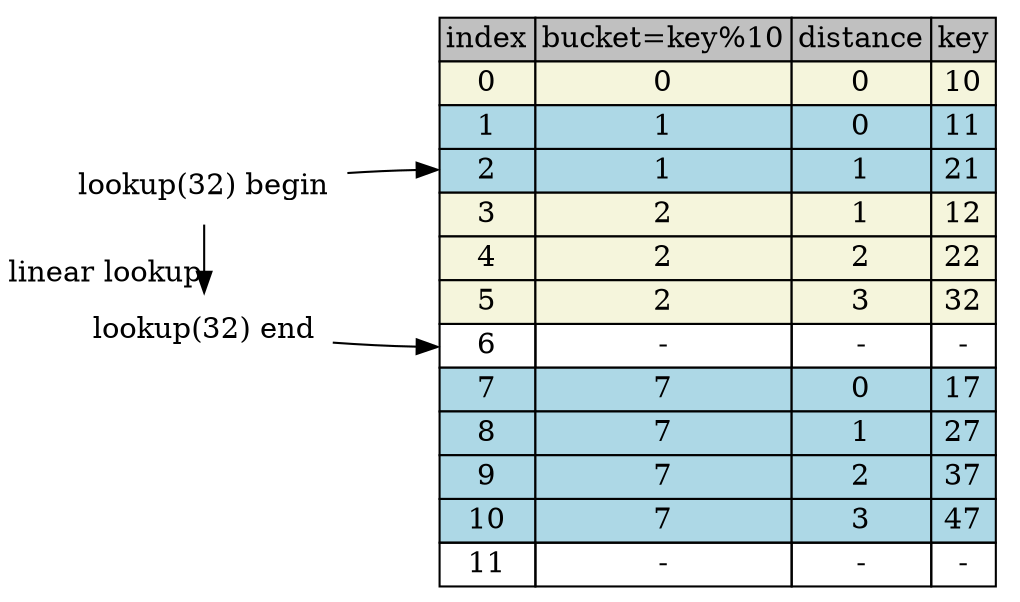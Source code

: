 digraph table{
    rankdir=LR
    node[shape=plaintext]

    table[label=<
        <TABLE BORDER="0" CELLBORDER="1" CELLSPACING="0">
            <TR>
                <TD BGCOLOR="grey">index</TD>
                <TD BGCOLOR="grey">bucket=key%10</TD>
                <TD BGCOLOR="grey">distance</TD>
                <TD BGCOLOR="grey">key</TD>
            </TR>           
            <TR>
                <TD BGCOLOR="beige">0</TD>
                <TD BGCOLOR="beige">0</TD>
                <TD BGCOLOR="beige">0</TD>
                <TD BGCOLOR="beige">10</TD>
            </TR>           
            <TR>
                <TD BGCOLOR="lightblue">1</TD>
                <TD BGCOLOR="lightblue">1</TD>
                <TD BGCOLOR="lightblue">0</TD>
                <TD BGCOLOR="lightblue">11</TD>
            </TR>           
            <TR>
                <TD BGCOLOR="lightblue" PORT="i2">2</TD>
                <TD BGCOLOR="lightblue">1</TD>
                <TD BGCOLOR="lightblue">1</TD>
                <TD BGCOLOR="lightblue">21</TD>
            </TR>           
            <TR>
                <TD BGCOLOR="beige" PORT="i3">3</TD>
                <TD BGCOLOR="beige">2</TD>
                <TD BGCOLOR="beige">1</TD>
                <TD BGCOLOR="beige">12</TD>
            </TR>           
            <TR>
                <TD BGCOLOR="beige">4</TD>
                <TD BGCOLOR="beige">2</TD>
                <TD BGCOLOR="beige">2</TD>
                <TD BGCOLOR="beige">22</TD>
            </TR>           
            <TR>
                <TD BGCOLOR="beige">5</TD>
                <TD BGCOLOR="beige">2</TD>
                <TD BGCOLOR="beige">3</TD>
                <TD BGCOLOR="beige">32</TD>
            </TR>           
            <TR>
                <TD  PORT="i6">6</TD>
                <TD >-</TD>
                <TD >-</TD>
                <TD >-</TD>
            </TR>           
            <TR>
                <TD BGCOLOR="lightblue">7</TD>
                <TD BGCOLOR="lightblue">7</TD>
                <TD BGCOLOR="lightblue">0</TD>
                <TD BGCOLOR="lightblue">17</TD>
            </TR>           
            <TR>
                <TD BGCOLOR="lightblue">8</TD>
                <TD BGCOLOR="lightblue">7</TD>
                <TD BGCOLOR="lightblue">1</TD>
                <TD BGCOLOR="lightblue">27</TD>
            </TR>           
            <TR>
                <TD BGCOLOR="lightblue">9</TD>
                <TD BGCOLOR="lightblue">7</TD>
                <TD BGCOLOR="lightblue">2</TD>
                <TD BGCOLOR="lightblue">37</TD>
            </TR>           
            <TR>
                <TD BGCOLOR="lightblue">10</TD>
                <TD BGCOLOR="lightblue">7</TD>
                <TD BGCOLOR="lightblue">3</TD>
                <TD BGCOLOR="lightblue">47</TD>
            </TR>           
            <TR>
                <TD>11</TD>
                <TD >-</TD>
                <TD >-</TD>
                <TD >-</TD>
            </TR>          
        </TABLE>
    >]
    "lookup(32) begin" -> table:i2
    "lookup(32) end" -> table:i6
    "lookup(32) begin" -> "lookup(32) end" [xlabel="linear lookup" labeltooltip="how end is determined?"]
    { rank=same "lookup(32) begin" "lookup(32) end"};
}